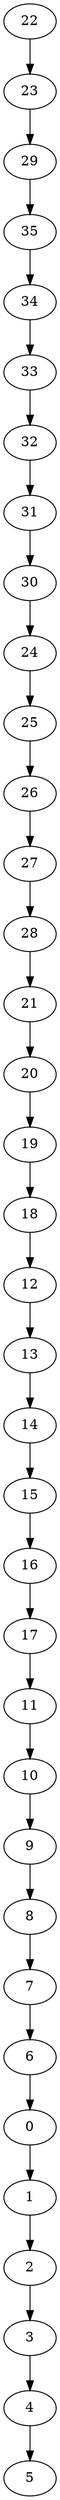 digraph my_graph {
22 [label=22]
23 [label=23]
29 [label=29]
35 [label=35]
34 [label=34]
33 [label=33]
32 [label=32]
31 [label=31]
30 [label=30]
24 [label=24]
25 [label=25]
26 [label=26]
27 [label=27]
28 [label=28]
21 [label=21]
20 [label=20]
19 [label=19]
18 [label=18]
12 [label=12]
13 [label=13]
14 [label=14]
15 [label=15]
16 [label=16]
17 [label=17]
11 [label=11]
10 [label=10]
9 [label=9]
8 [label=8]
7 [label=7]
6 [label=6]
0 [label=0]
1 [label=1]
2 [label=2]
3 [label=3]
4 [label=4]
5 [label=5]
22->23
23->29
29->35
35->34
34->33
33->32
32->31
31->30
30->24
24->25
25->26
26->27
27->28
28->21
21->20
20->19
19->18
18->12
12->13
13->14
14->15
15->16
16->17
17->11
11->10
10->9
9->8
8->7
7->6
6->0
0->1
1->2
2->3
3->4
4->5
}